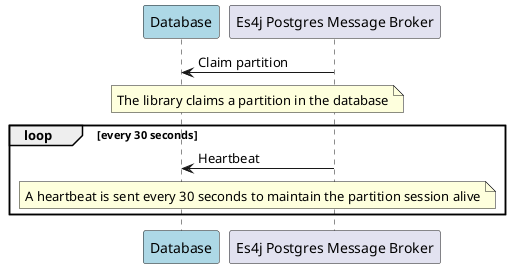 @startuml
participant "Database" as D #LightBlue
participant "Es4j Postgres Message Broker" as EPMB

EPMB -> D : Claim partition
note over EPMB, D: The library claims a partition in the database

loop every 30 seconds
    EPMB -> D : Heartbeat
    note over EPMB, D: A heartbeat is sent every 30 seconds to maintain the partition session alive
end loop
@enduml
